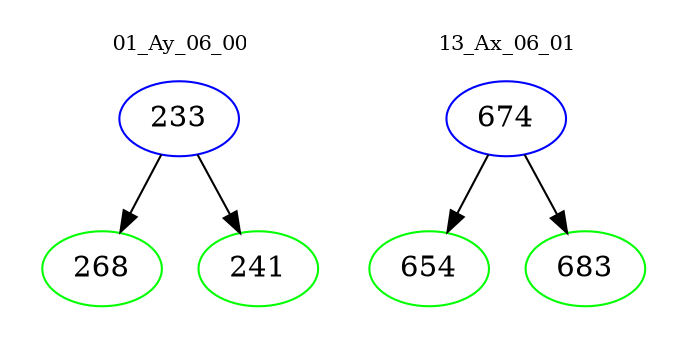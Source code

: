 digraph{
subgraph cluster_0 {
color = white
label = "01_Ay_06_00";
fontsize=10;
T0_233 [label="233", color="blue"]
T0_233 -> T0_268 [color="black"]
T0_268 [label="268", color="green"]
T0_233 -> T0_241 [color="black"]
T0_241 [label="241", color="green"]
}
subgraph cluster_1 {
color = white
label = "13_Ax_06_01";
fontsize=10;
T1_674 [label="674", color="blue"]
T1_674 -> T1_654 [color="black"]
T1_654 [label="654", color="green"]
T1_674 -> T1_683 [color="black"]
T1_683 [label="683", color="green"]
}
}
